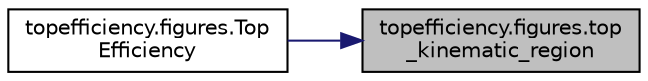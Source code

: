digraph "topefficiency.figures.top_kinematic_region"
{
 // INTERACTIVE_SVG=YES
 // LATEX_PDF_SIZE
  edge [fontname="Helvetica",fontsize="10",labelfontname="Helvetica",labelfontsize="10"];
  node [fontname="Helvetica",fontsize="10",shape=record];
  rankdir="RL";
  Node1 [label="topefficiency.figures.top\l_kinematic_region",height=0.2,width=0.4,color="black", fillcolor="grey75", style="filled", fontcolor="black",tooltip=" "];
  Node1 -> Node2 [dir="back",color="midnightblue",fontsize="10",style="solid",fontname="Helvetica"];
  Node2 [label="topefficiency.figures.Top\lEfficiency",height=0.2,width=0.4,color="black", fillcolor="white", style="filled",URL="$namespacetopefficiency_1_1figures.html#a5435d7325a85d9ffb1c603735368af55",tooltip=" "];
}
